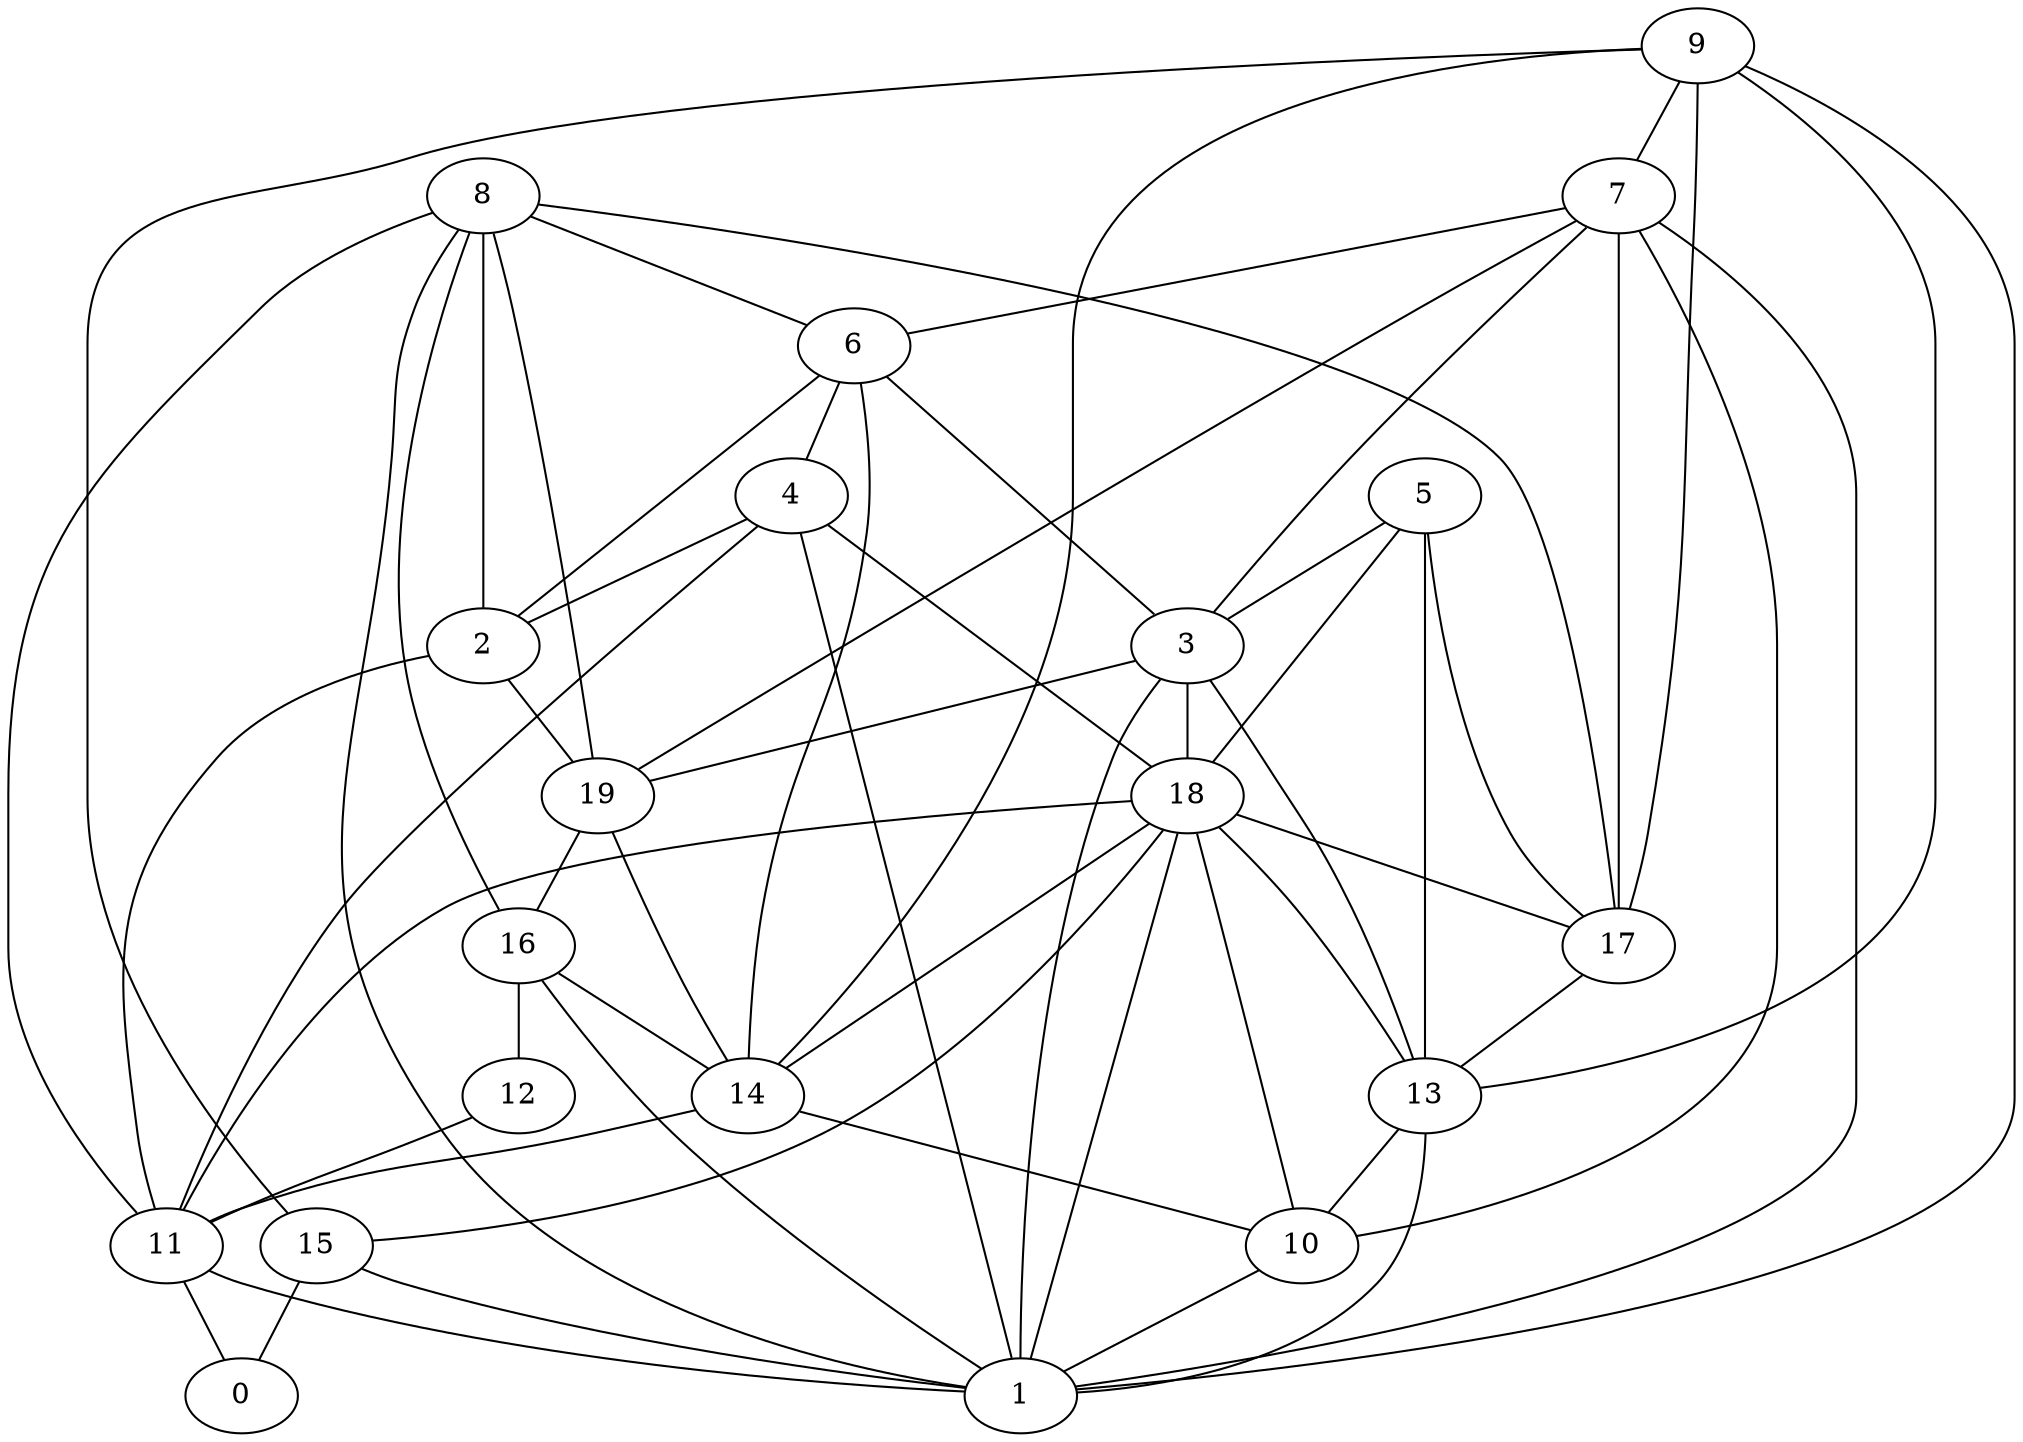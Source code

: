 digraph GG_graph {

subgraph G_graph {
edge [color = black]
"4" -> "2" [dir = none]
"4" -> "1" [dir = none]
"8" -> "16" [dir = none]
"8" -> "6" [dir = none]
"16" -> "1" [dir = none]
"16" -> "12" [dir = none]
"3" -> "18" [dir = none]
"18" -> "14" [dir = none]
"18" -> "11" [dir = none]
"18" -> "17" [dir = none]
"18" -> "15" [dir = none]
"5" -> "3" [dir = none]
"6" -> "3" [dir = none]
"19" -> "16" [dir = none]
"17" -> "13" [dir = none]
"9" -> "7" [dir = none]
"9" -> "1" [dir = none]
"15" -> "0" [dir = none]
"13" -> "10" [dir = none]
"18" -> "13" [dir = none]
"15" -> "1" [dir = none]
"14" -> "10" [dir = none]
"8" -> "19" [dir = none]
"18" -> "10" [dir = none]
"7" -> "3" [dir = none]
"19" -> "14" [dir = none]
"5" -> "17" [dir = none]
"4" -> "18" [dir = none]
"3" -> "1" [dir = none]
"7" -> "10" [dir = none]
"5" -> "18" [dir = none]
"14" -> "11" [dir = none]
"11" -> "1" [dir = none]
"8" -> "17" [dir = none]
"2" -> "19" [dir = none]
"4" -> "11" [dir = none]
"9" -> "17" [dir = none]
"5" -> "13" [dir = none]
"3" -> "13" [dir = none]
"6" -> "4" [dir = none]
"6" -> "14" [dir = none]
"18" -> "1" [dir = none]
"7" -> "6" [dir = none]
"6" -> "2" [dir = none]
"3" -> "19" [dir = none]
"8" -> "11" [dir = none]
"8" -> "1" [dir = none]
"9" -> "15" [dir = none]
"8" -> "2" [dir = none]
"9" -> "13" [dir = none]
"2" -> "11" [dir = none]
"9" -> "14" [dir = none]
"7" -> "19" [dir = none]
"10" -> "1" [dir = none]
"11" -> "0" [dir = none]
"7" -> "17" [dir = none]
"7" -> "1" [dir = none]
"12" -> "11" [dir = none]
"16" -> "14" [dir = none]
"13" -> "1" [dir = none]
}

}
